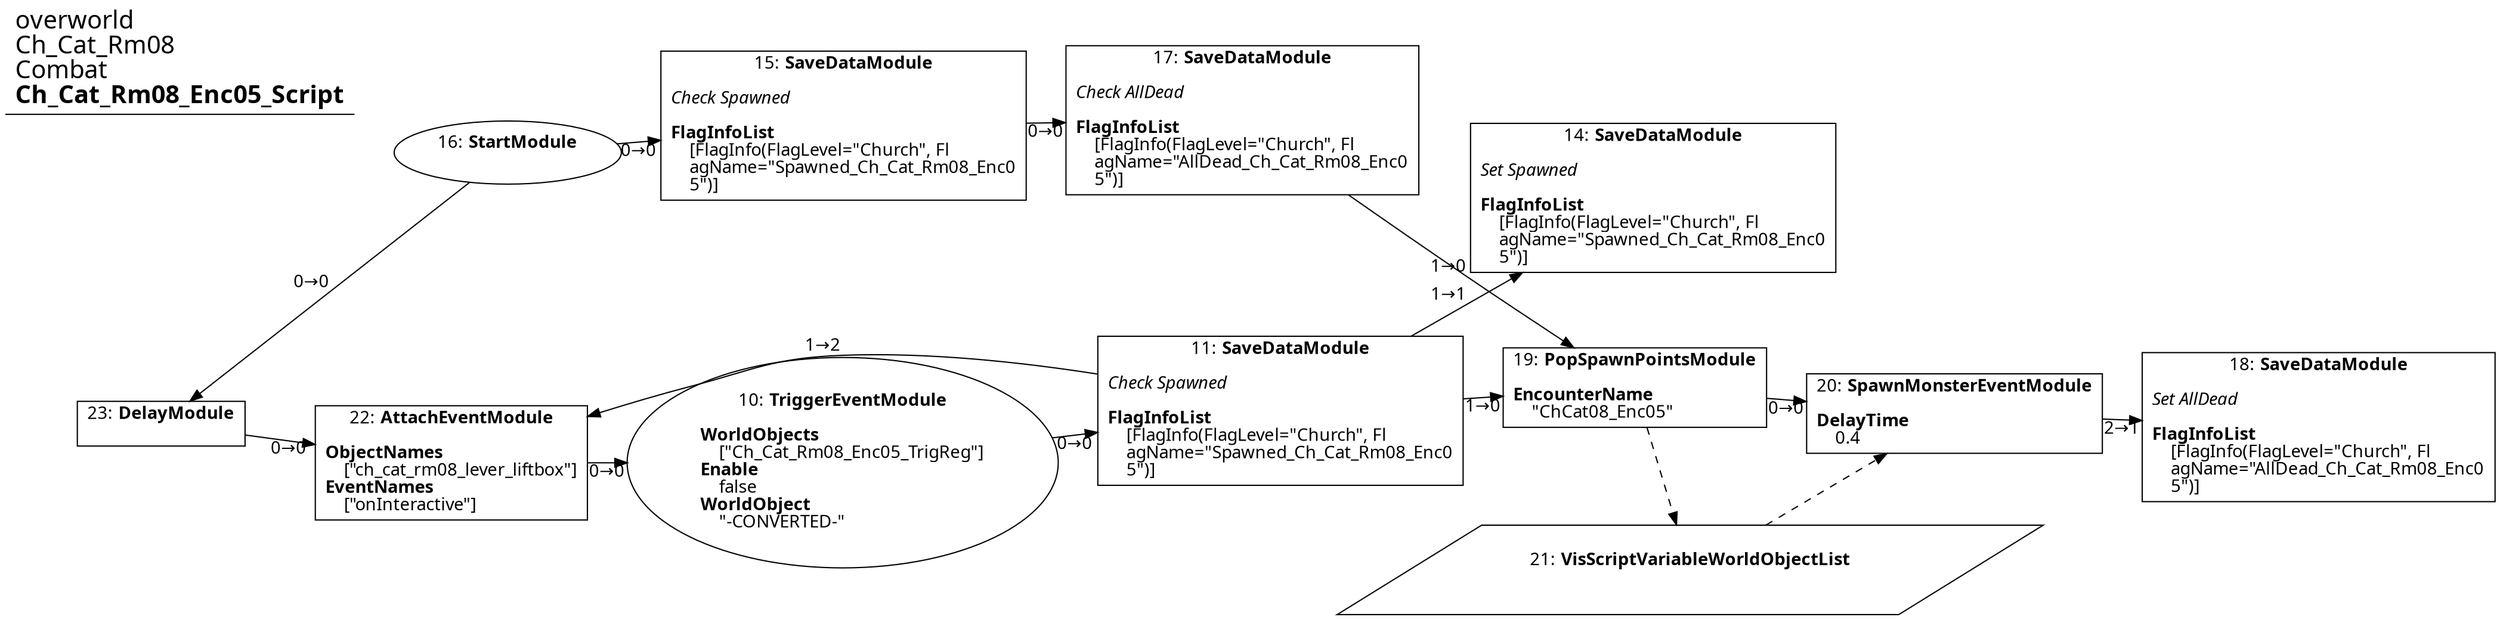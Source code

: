 digraph {
    layout = fdp;
    overlap = prism;
    sep = "+16";
    splines = spline;

    node [ shape = box ];

    graph [ fontname = "Segoe UI" ];
    node [ fontname = "Segoe UI" ];
    edge [ fontname = "Segoe UI" ];

    10 [ label = <10: <b>TriggerEventModule</b><br/><br/><b>WorldObjects</b><br align="left"/>    [&quot;Ch_Cat_Rm08_Enc05_TrigReg&quot;]<br align="left"/><b>Enable</b><br align="left"/>    false<br align="left"/><b>WorldObject</b><br align="left"/>    &quot;-CONVERTED-&quot;<br align="left"/>> ];
    10 [ shape = oval ]
    10 [ pos = "0.28500003,-0.41700003!" ];
    10 -> 11 [ label = "0→0" ];

    11 [ label = <11: <b>SaveDataModule</b><br/><br/><i>Check Spawned<br align="left"/></i><br align="left"/><b>FlagInfoList</b><br align="left"/>    [FlagInfo(FlagLevel=&quot;Church&quot;, Fl<br align="left"/>    agName=&quot;Spawned_Ch_Cat_Rm08_Enc0<br align="left"/>    5&quot;)]<br align="left"/>> ];
    11 [ pos = "0.55700004,-0.384!" ];
    11 -> 14 [ label = "1→1" ];
    11 -> 19 [ label = "1→0" ];
    11 -> 22 [ label = "1→2" ];

    14 [ label = <14: <b>SaveDataModule</b><br/><br/><i>Set Spawned<br align="left"/></i><br align="left"/><b>FlagInfoList</b><br align="left"/>    [FlagInfo(FlagLevel=&quot;Church&quot;, Fl<br align="left"/>    agName=&quot;Spawned_Ch_Cat_Rm08_Enc0<br align="left"/>    5&quot;)]<br align="left"/>> ];
    14 [ pos = "0.85400003,-0.20700002!" ];

    15 [ label = <15: <b>SaveDataModule</b><br/><br/><i>Check Spawned<br align="left"/></i><br align="left"/><b>FlagInfoList</b><br align="left"/>    [FlagInfo(FlagLevel=&quot;Church&quot;, Fl<br align="left"/>    agName=&quot;Spawned_Ch_Cat_Rm08_Enc0<br align="left"/>    5&quot;)]<br align="left"/>> ];
    15 [ pos = "0.24000001,-0.134!" ];
    15 -> 17 [ label = "0→0" ];

    16 [ label = <16: <b>StartModule</b><br/><br/>> ];
    16 [ shape = oval ]
    16 [ pos = "-0.119,-0.143!" ];
    16 -> 15 [ label = "0→0" ];
    16 -> 23 [ label = "0→0" ];

    17 [ label = <17: <b>SaveDataModule</b><br/><br/><i>Check AllDead<br align="left"/></i><br align="left"/><b>FlagInfoList</b><br align="left"/>    [FlagInfo(FlagLevel=&quot;Church&quot;, Fl<br align="left"/>    agName=&quot;AllDead_Ch_Cat_Rm08_Enc0<br align="left"/>    5&quot;)]<br align="left"/>> ];
    17 [ pos = "0.47200003,-0.135!" ];
    17 -> 19 [ label = "1→0" ];

    18 [ label = <18: <b>SaveDataModule</b><br/><br/><i>Set AllDead<br align="left"/></i><br align="left"/><b>FlagInfoList</b><br align="left"/>    [FlagInfo(FlagLevel=&quot;Church&quot;, Fl<br align="left"/>    agName=&quot;AllDead_Ch_Cat_Rm08_Enc0<br align="left"/>    5&quot;)]<br align="left"/>> ];
    18 [ pos = "1.3310001,-0.39200002!" ];

    19 [ label = <19: <b>PopSpawnPointsModule</b><br/><br/><b>EncounterName</b><br align="left"/>    &quot;ChCat08_Enc05&quot;<br align="left"/>> ];
    19 [ pos = "0.81700003,-0.367!" ];
    19 -> 20 [ label = "0→0" ];
    19 -> 21 [ style = dashed ];

    20 [ label = <20: <b>SpawnMonsterEventModule</b><br/><br/><b>DelayTime</b><br align="left"/>    0.4<br align="left"/>> ];
    20 [ pos = "1.067,-0.384!" ];
    20 -> 18 [ label = "2→1" ];
    21 -> 20 [ style = dashed ];

    21 [ label = <21: <b>VisScriptVariableWorldObjectList</b><br/><br/>> ];
    21 [ shape = parallelogram ]
    21 [ pos = "0.85300004,-0.50200003!" ];

    22 [ label = <22: <b>AttachEventModule</b><br/><br/><b>ObjectNames</b><br align="left"/>    [&quot;ch_cat_rm08_lever_liftbox&quot;]<br align="left"/><b>EventNames</b><br align="left"/>    [&quot;onInteractive&quot;]<br align="left"/>> ];
    22 [ pos = "0.033,-0.42000002!" ];
    22 -> 10 [ label = "0→0" ];

    23 [ label = <23: <b>DelayModule</b><br/><br/>> ];
    23 [ pos = "-0.15200001,-0.39900002!" ];
    23 -> 22 [ label = "0→0" ];

    title [ pos = "-0.15300001,-0.133!" ];
    title [ shape = underline ];
    title [ label = <<font point-size="20">overworld<br align="left"/>Ch_Cat_Rm08<br align="left"/>Combat<br align="left"/><b>Ch_Cat_Rm08_Enc05_Script</b><br align="left"/></font>> ];
}
